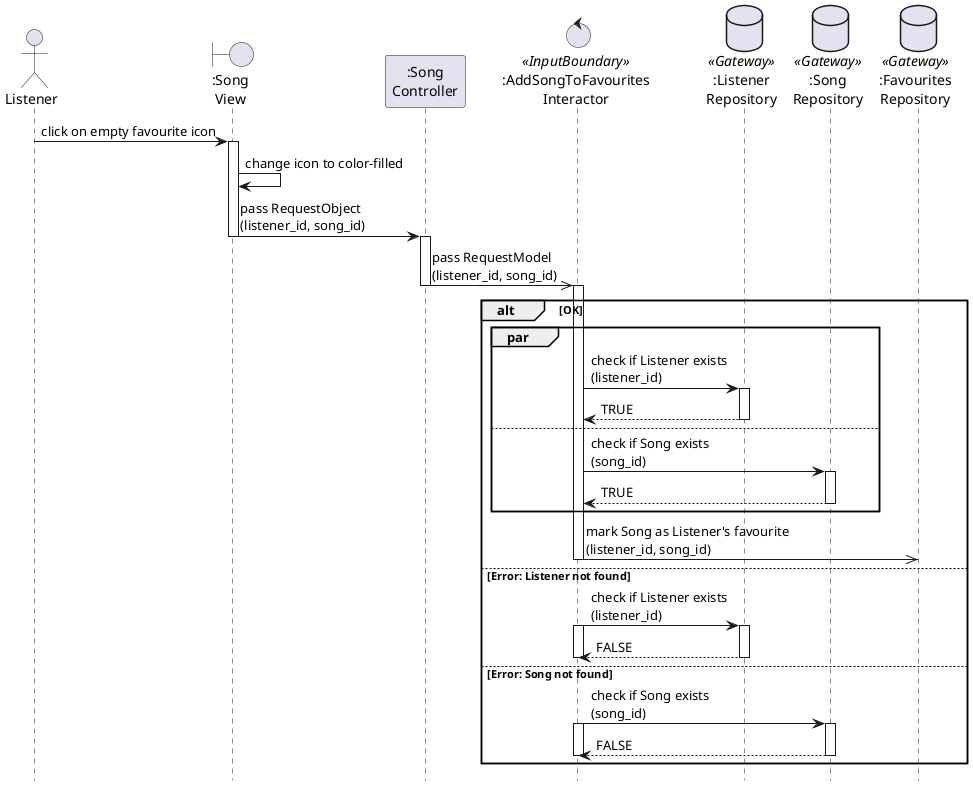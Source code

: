 @startuml

hide footbox
skinparam BackgroundColor transparent

actor Listener as User
boundary ":Song\nView" as View
participant ":Song\nController" as Controller
control ":AddSongToFavourites\nInteractor" as Interactor <<InputBoundary>>
database ":Listener\nRepository" as ListenerRepository <<Gateway>>
database ":Song\nRepository" as SongRepository <<Gateway>>
database ":Favourites\nRepository" as FavouritesRepository <<Gateway>>

User -> View: click on empty favourite icon
activate View

View -> View: change icon to color-filled

View -> Controller: pass RequestObject\n(listener_id, song_id)
deactivate View
activate Controller

Controller ->> Interactor: pass RequestModel\n(listener_id, song_id)
deactivate Controller
activate Interactor
    
alt OK
    par
    Interactor -> ListenerRepository: check if Listener exists\n(listener_id)
    activate ListenerRepository
    return TRUE
    deactivate ListenerRepository

    else
    Interactor -> SongRepository: check if Song exists\n(song_id)
    activate SongRepository
    return TRUE
    deactivate SongRepository
    
    end

    Interactor ->> FavouritesRepository: mark Song as Listener's favourite\n(listener_id, song_id)
    deactivate Interactor

else Error: Listener not found
    Interactor -> ListenerRepository: check if Listener exists\n(listener_id)
    activate Interactor
    activate ListenerRepository
    return FALSE
    deactivate Interactor
    deactivate ListenerRepository

else Error: Song not found
    Interactor -> SongRepository: check if Song exists\n(song_id)
    activate Interactor
    activate SongRepository
    return FALSE
    deactivate Interactor
    deactivate SongRepository

end

@enduml
